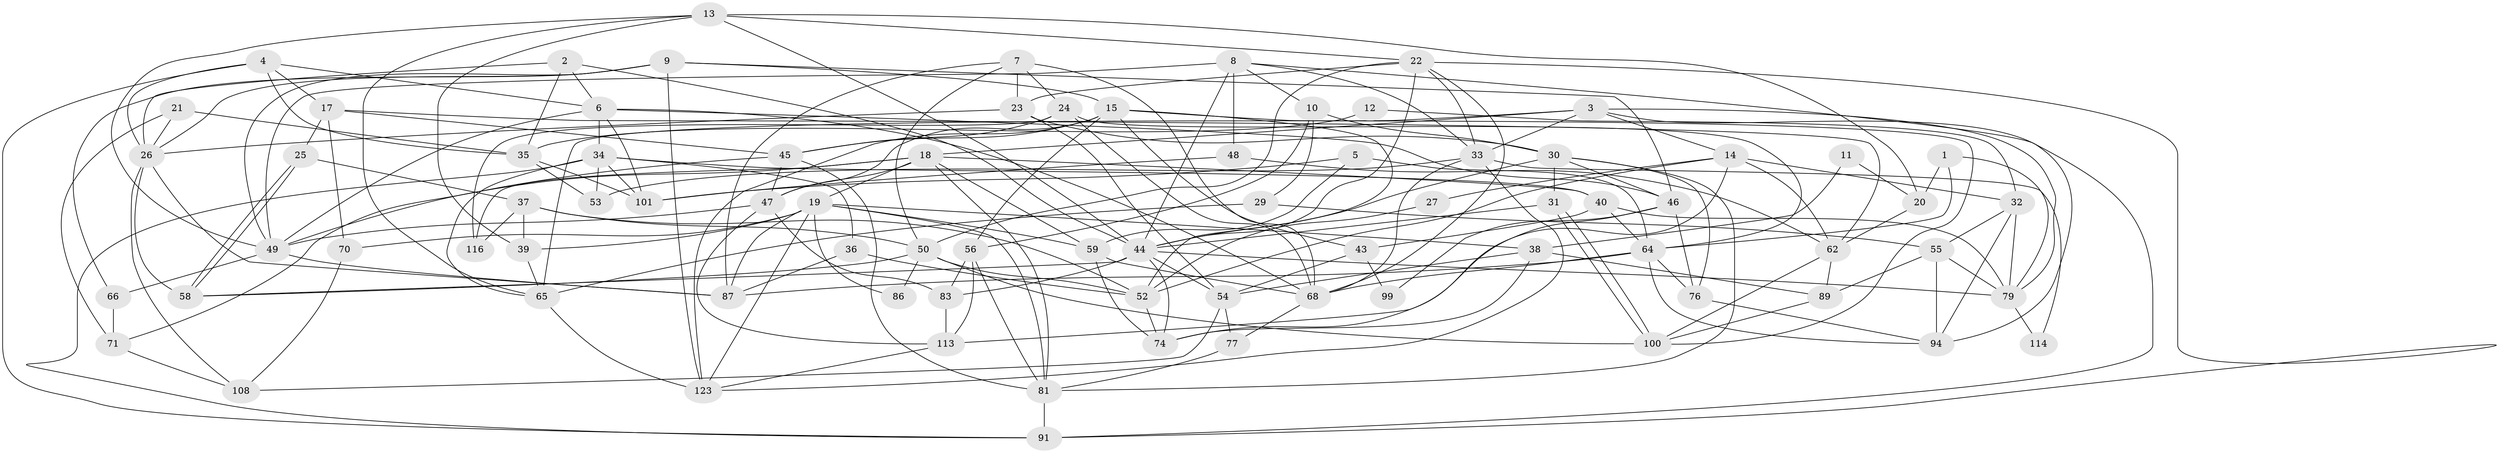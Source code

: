 // original degree distribution, {3: 0.32, 2: 0.096, 5: 0.208, 6: 0.104, 4: 0.248, 7: 0.008, 9: 0.008, 8: 0.008}
// Generated by graph-tools (version 1.1) at 2025/11/02/27/25 16:11:24]
// undirected, 79 vertices, 202 edges
graph export_dot {
graph [start="1"]
  node [color=gray90,style=filled];
  1;
  2 [super="+16"];
  3 [super="+97"];
  4 [super="+98"];
  5;
  6 [super="+73"];
  7 [super="+109"];
  8 [super="+92"];
  9 [super="+63"];
  10 [super="+106"];
  11;
  12;
  13 [super="+42"];
  14 [super="+67"];
  15 [super="+28"];
  17 [super="+117"];
  18 [super="+80"];
  19 [super="+121"];
  20 [super="+95"];
  21;
  22 [super="+60"];
  23 [super="+78"];
  24 [super="+57"];
  25;
  26 [super="+51"];
  27;
  29;
  30 [super="+69"];
  31;
  32 [super="+88"];
  33 [super="+72"];
  34 [super="+61"];
  35 [super="+93"];
  36;
  37 [super="+41"];
  38 [super="+84"];
  39;
  40 [super="+105"];
  43 [super="+110"];
  44 [super="+96"];
  45 [super="+85"];
  46 [super="+111"];
  47 [super="+122"];
  48;
  49 [super="+102"];
  50 [super="+90"];
  52 [super="+75"];
  53;
  54 [super="+104"];
  55 [super="+82"];
  56;
  58 [super="+119"];
  59;
  62 [super="+125"];
  64 [super="+112"];
  65 [super="+118"];
  66;
  68 [super="+120"];
  70;
  71;
  74 [super="+115"];
  76;
  77;
  79;
  81 [super="+103"];
  83 [super="+124"];
  86;
  87;
  89;
  91 [super="+107"];
  94;
  99;
  100;
  101;
  108;
  113;
  114;
  116;
  123;
  1 -- 79;
  1 -- 20;
  1 -- 64;
  2 -- 26;
  2 -- 35;
  2 -- 44;
  2 -- 6;
  3 -- 33;
  3 -- 79;
  3 -- 18;
  3 -- 14;
  3 -- 91;
  3 -- 65;
  4 -- 91;
  4 -- 17;
  4 -- 35;
  4 -- 6;
  4 -- 26;
  5 -- 59;
  5 -- 101;
  5 -- 64;
  6 -- 101;
  6 -- 46;
  6 -- 34;
  6 -- 68;
  6 -- 49;
  7 -- 87;
  7 -- 24;
  7 -- 50;
  7 -- 68;
  7 -- 23;
  8 -- 48;
  8 -- 49;
  8 -- 33;
  8 -- 10;
  8 -- 94;
  8 -- 44 [weight=2];
  9 -- 46;
  9 -- 123;
  9 -- 15;
  9 -- 26;
  9 -- 66;
  9 -- 49;
  10 -- 56;
  10 -- 29;
  10 -- 30;
  11 -- 38;
  11 -- 20;
  12 -- 35;
  12 -- 32;
  13 -- 22;
  13 -- 65;
  13 -- 49;
  13 -- 20;
  13 -- 44;
  13 -- 39;
  14 -- 32;
  14 -- 113;
  14 -- 27;
  14 -- 62;
  14 -- 52;
  15 -- 52;
  15 -- 56;
  15 -- 100;
  15 -- 123;
  15 -- 43;
  15 -- 47;
  15 -- 45;
  17 -- 25;
  17 -- 70;
  17 -- 62;
  17 -- 45;
  18 -- 49 [weight=2];
  18 -- 40;
  18 -- 59;
  18 -- 81;
  18 -- 116;
  18 -- 19;
  18 -- 47;
  19 -- 39;
  19 -- 70;
  19 -- 87;
  19 -- 38;
  19 -- 86;
  19 -- 123;
  19 -- 59;
  19 -- 81;
  20 -- 62;
  21 -- 71;
  21 -- 26;
  21 -- 35;
  22 -- 44;
  22 -- 33;
  22 -- 68;
  22 -- 50;
  22 -- 91;
  22 -- 23;
  23 -- 30;
  23 -- 26;
  23 -- 54;
  24 -- 45;
  24 -- 64;
  24 -- 116;
  24 -- 68;
  25 -- 58;
  25 -- 58;
  25 -- 37;
  26 -- 87;
  26 -- 108;
  26 -- 58;
  27 -- 52;
  29 -- 65;
  29 -- 55;
  30 -- 76;
  30 -- 31;
  30 -- 46;
  30 -- 81;
  30 -- 44;
  31 -- 100;
  31 -- 100;
  31 -- 44;
  32 -- 79;
  32 -- 94;
  32 -- 55;
  33 -- 53;
  33 -- 114;
  33 -- 68;
  33 -- 123;
  34 -- 40;
  34 -- 36;
  34 -- 91;
  34 -- 101;
  34 -- 53;
  34 -- 65;
  35 -- 101;
  35 -- 53;
  36 -- 87;
  36 -- 52;
  37 -- 39;
  37 -- 50;
  37 -- 116;
  37 -- 52;
  38 -- 89;
  38 -- 74;
  38 -- 54;
  39 -- 65;
  40 -- 79;
  40 -- 43;
  40 -- 64;
  43 -- 54;
  43 -- 99;
  44 -- 58;
  44 -- 74;
  44 -- 79;
  44 -- 83;
  44 -- 54;
  45 -- 47;
  45 -- 71;
  45 -- 81;
  46 -- 74;
  46 -- 76;
  46 -- 99;
  47 -- 83;
  47 -- 113;
  47 -- 49;
  48 -- 101;
  48 -- 62;
  49 -- 66;
  49 -- 87;
  50 -- 100;
  50 -- 52;
  50 -- 58;
  50 -- 86;
  52 -- 74;
  54 -- 77;
  54 -- 108;
  55 -- 79;
  55 -- 89;
  55 -- 94;
  56 -- 113;
  56 -- 83;
  56 -- 81;
  59 -- 68;
  59 -- 74;
  62 -- 100;
  62 -- 89;
  64 -- 87;
  64 -- 76;
  64 -- 94;
  64 -- 68;
  65 -- 123;
  66 -- 71;
  68 -- 77;
  70 -- 108;
  71 -- 108;
  76 -- 94;
  77 -- 81;
  79 -- 114;
  81 -- 91;
  83 -- 113;
  89 -- 100;
  113 -- 123;
}
